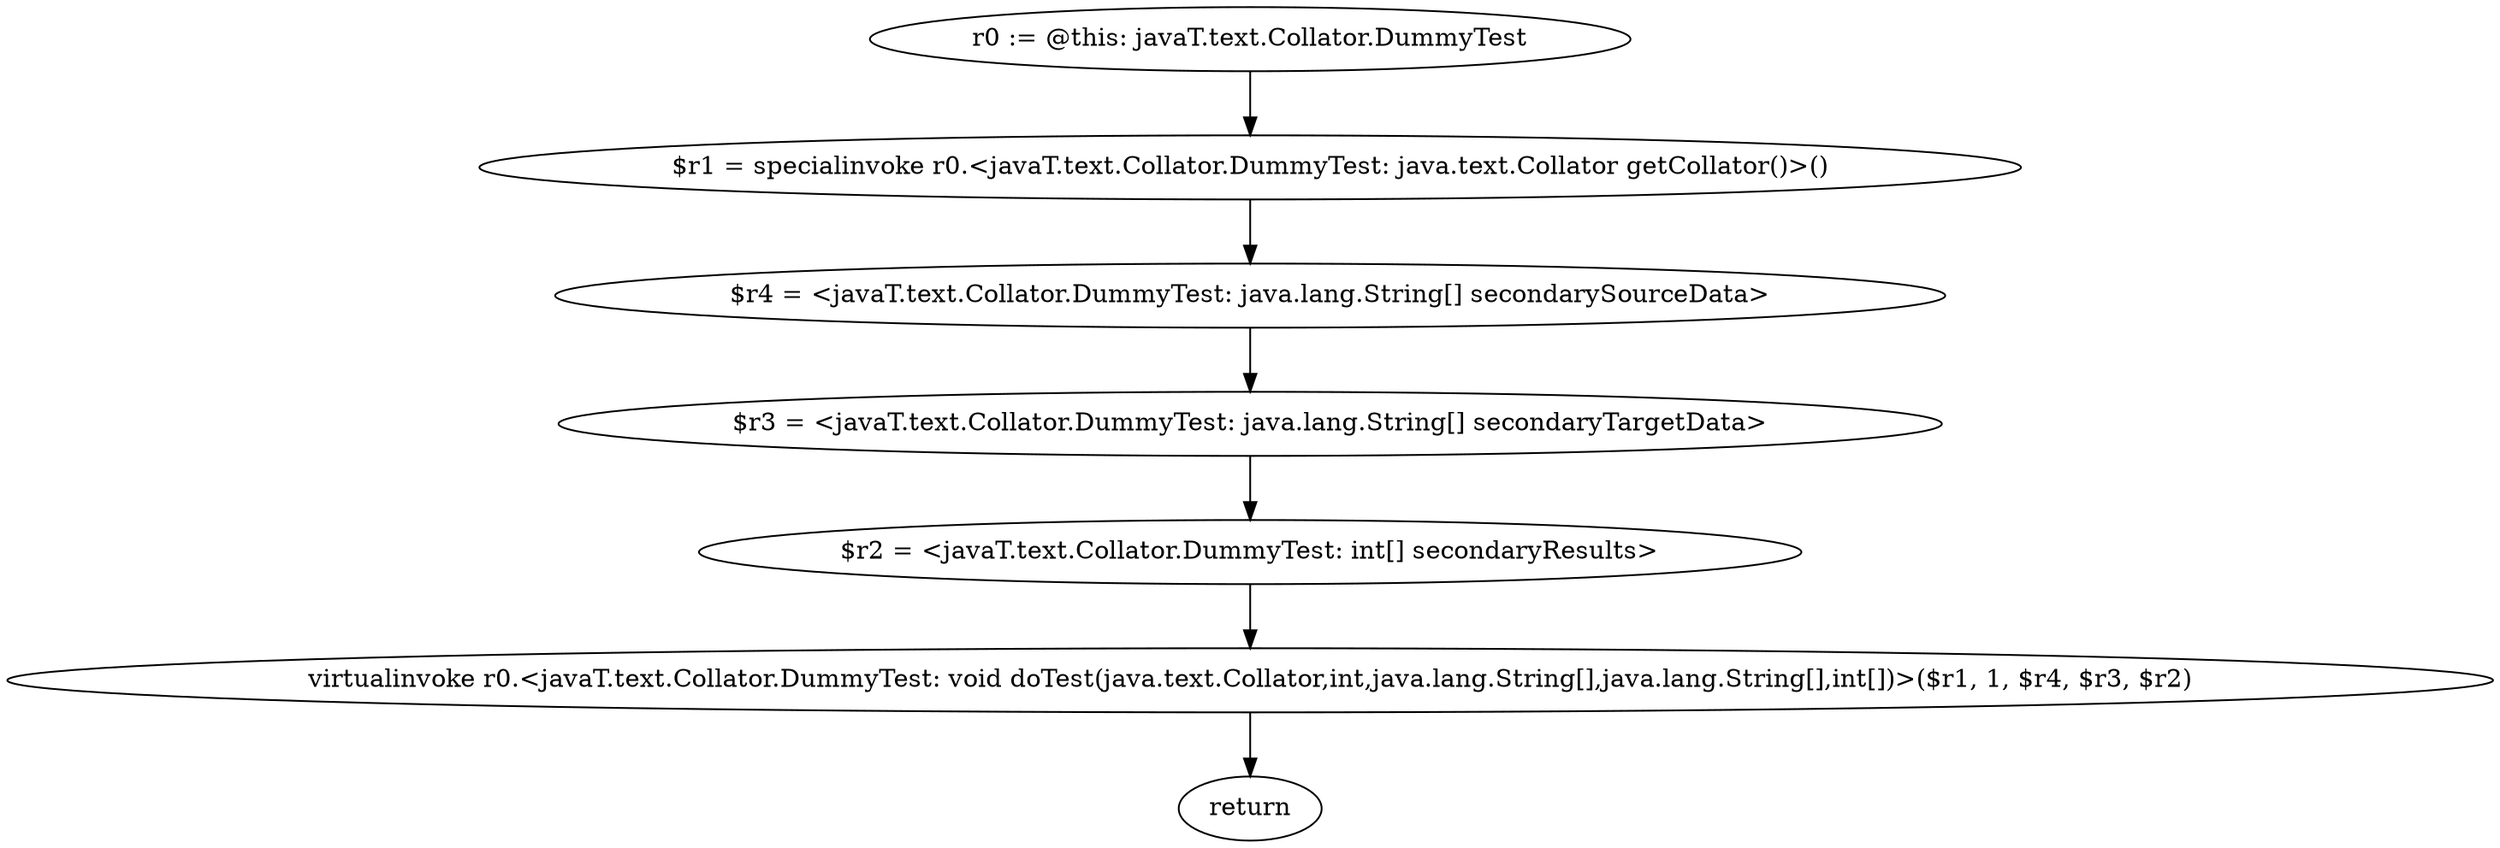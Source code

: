 digraph "unitGraph" {
    "r0 := @this: javaT.text.Collator.DummyTest"
    "$r1 = specialinvoke r0.<javaT.text.Collator.DummyTest: java.text.Collator getCollator()>()"
    "$r4 = <javaT.text.Collator.DummyTest: java.lang.String[] secondarySourceData>"
    "$r3 = <javaT.text.Collator.DummyTest: java.lang.String[] secondaryTargetData>"
    "$r2 = <javaT.text.Collator.DummyTest: int[] secondaryResults>"
    "virtualinvoke r0.<javaT.text.Collator.DummyTest: void doTest(java.text.Collator,int,java.lang.String[],java.lang.String[],int[])>($r1, 1, $r4, $r3, $r2)"
    "return"
    "r0 := @this: javaT.text.Collator.DummyTest"->"$r1 = specialinvoke r0.<javaT.text.Collator.DummyTest: java.text.Collator getCollator()>()";
    "$r1 = specialinvoke r0.<javaT.text.Collator.DummyTest: java.text.Collator getCollator()>()"->"$r4 = <javaT.text.Collator.DummyTest: java.lang.String[] secondarySourceData>";
    "$r4 = <javaT.text.Collator.DummyTest: java.lang.String[] secondarySourceData>"->"$r3 = <javaT.text.Collator.DummyTest: java.lang.String[] secondaryTargetData>";
    "$r3 = <javaT.text.Collator.DummyTest: java.lang.String[] secondaryTargetData>"->"$r2 = <javaT.text.Collator.DummyTest: int[] secondaryResults>";
    "$r2 = <javaT.text.Collator.DummyTest: int[] secondaryResults>"->"virtualinvoke r0.<javaT.text.Collator.DummyTest: void doTest(java.text.Collator,int,java.lang.String[],java.lang.String[],int[])>($r1, 1, $r4, $r3, $r2)";
    "virtualinvoke r0.<javaT.text.Collator.DummyTest: void doTest(java.text.Collator,int,java.lang.String[],java.lang.String[],int[])>($r1, 1, $r4, $r3, $r2)"->"return";
}
